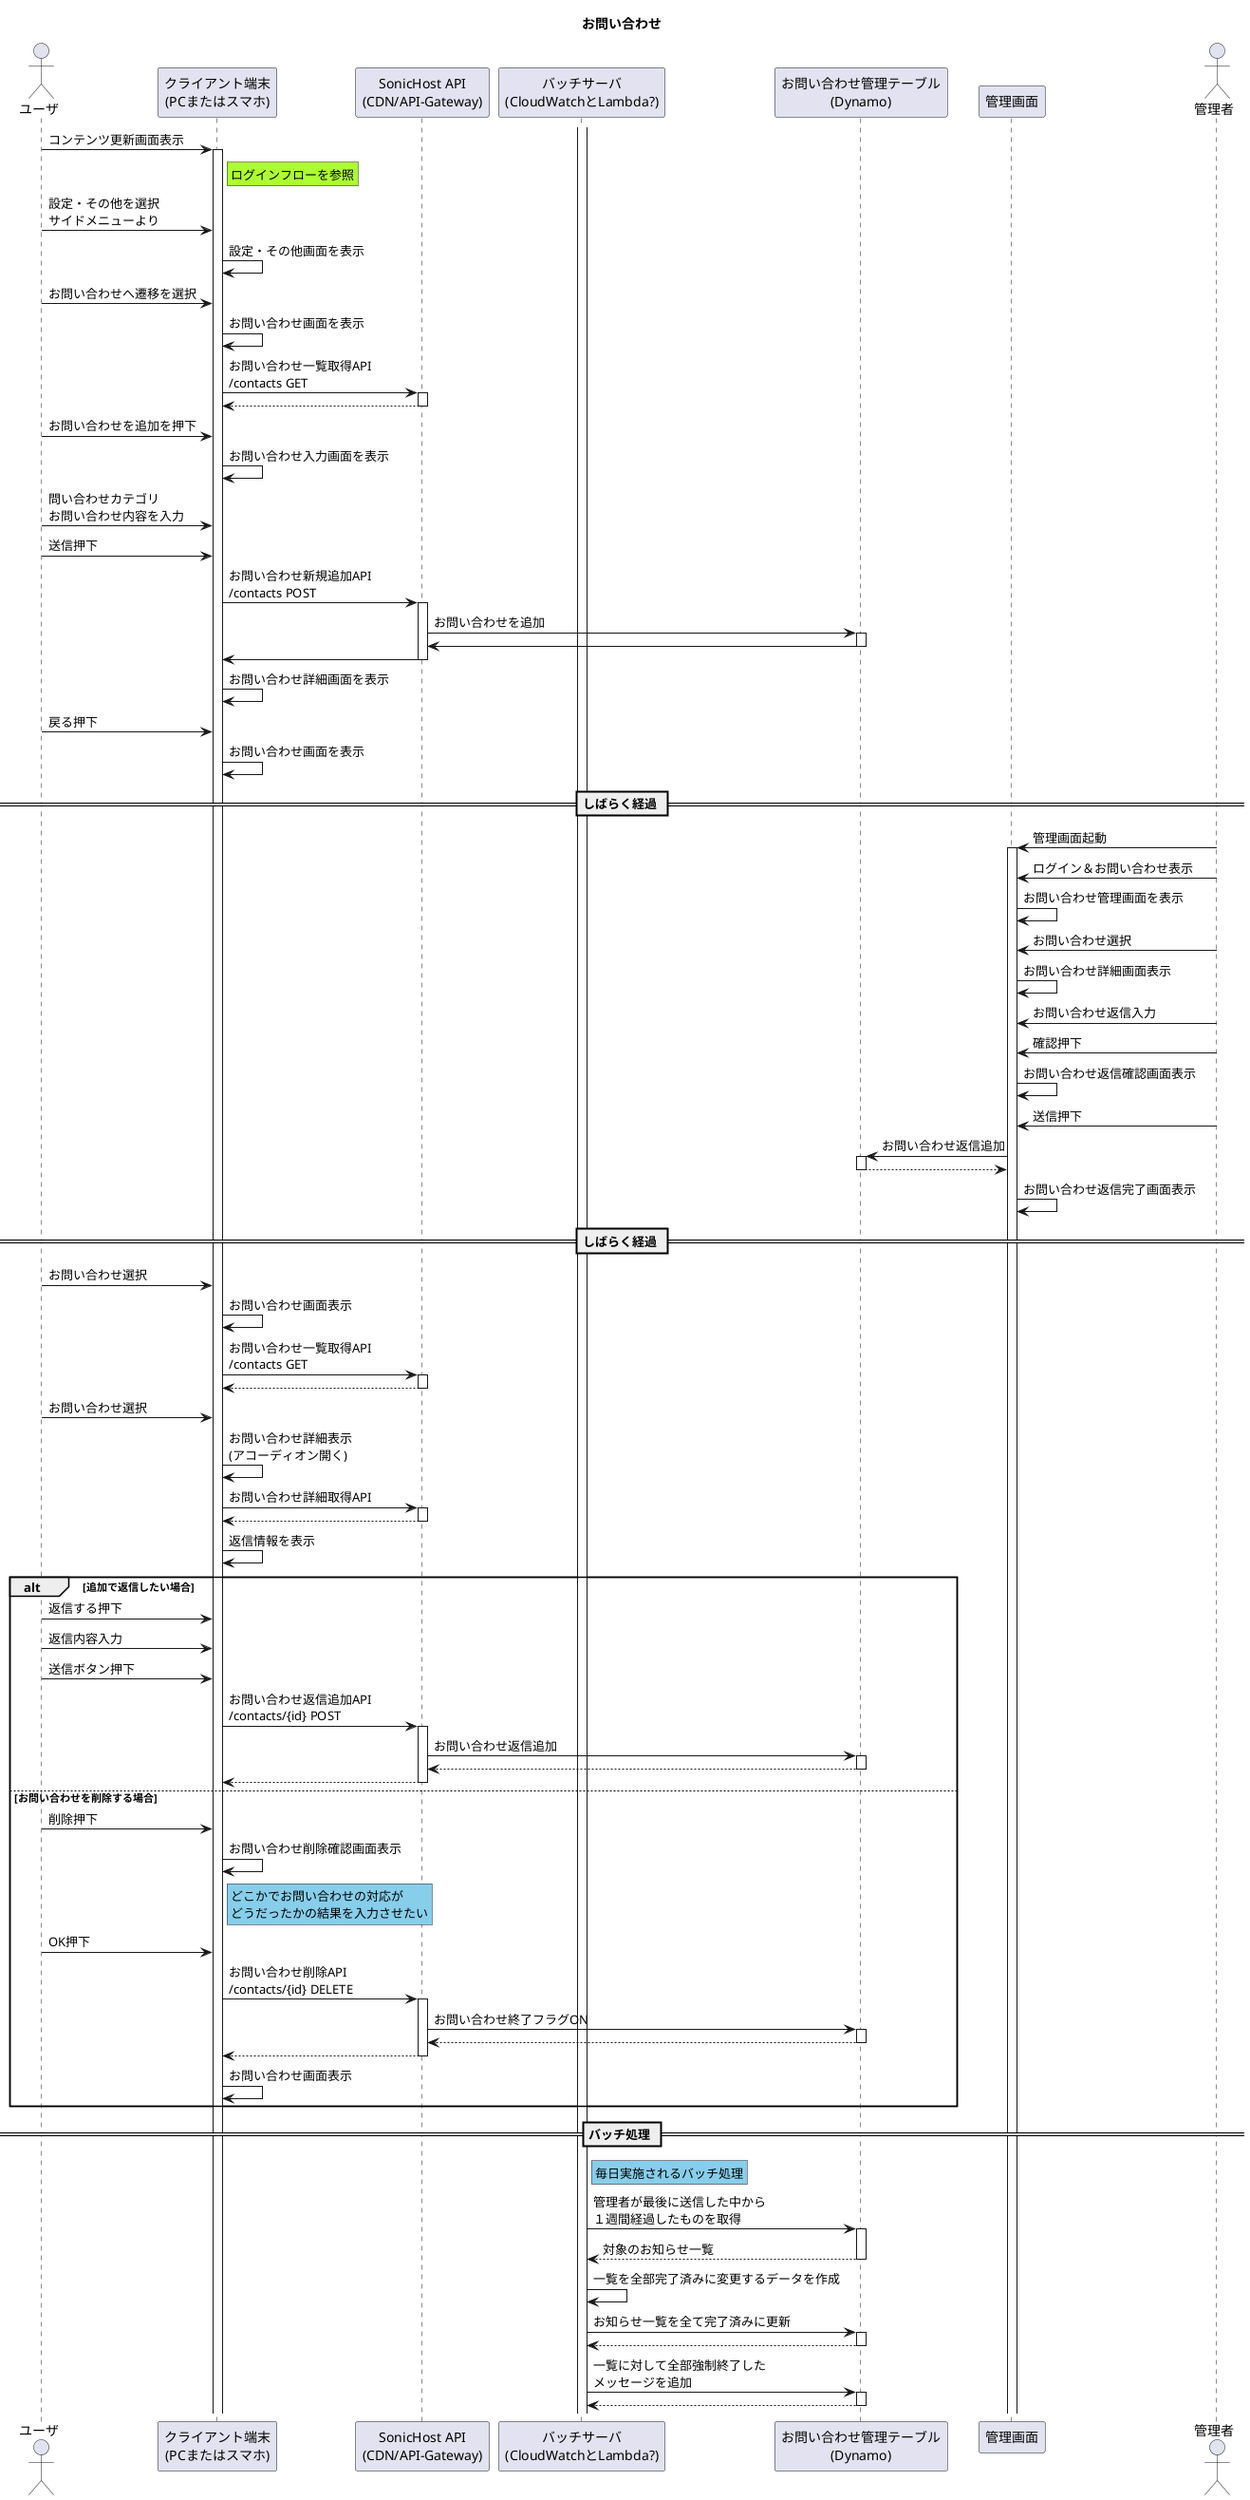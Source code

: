@startuml  お問い合わせ
title お問い合わせ

' アクター定義
actor "ユーザ" as user
participant "クライアント端末\n(PCまたはスマホ)" as device
participant "SonicHost API\n(CDN/API-Gateway)" as api

participant "バッチサーバ\n(CloudWatchとLambda?)" as batch

participant "お問い合わせ管理テーブル\n(Dynamo)" as dynamo
participant "管理画面" as adminApp
actor "管理者" as adminUser

user -> device ++: コンテンツ更新画面表示
rnote right of device #GreenYellow
    ログインフローを参照
end note
user -> device : 設定・その他を選択\nサイドメニューより
device -> device : 設定・その他画面を表示
user -> device : お問い合わせへ遷移を選択
device -> device : お問い合わせ画面を表示
device -> api ++ : お問い合わせ一覧取得API \n/contacts GET
device <-- api --
user -> device : お問い合わせを追加を押下
device -> device : お問い合わせ入力画面を表示
user -> device : 問い合わせカテゴリ\nお問い合わせ内容を入力
user -> device : 送信押下
device -> api ++ : お問い合わせ新規追加API \n/contacts POST
api -> dynamo ++ : お問い合わせを追加
api <- dynamo --
device <- api --
device -> device : お問い合わせ詳細画面を表示
user -> device : 戻る押下
device -> device : お問い合わせ画面を表示

== しばらく経過 ==

adminUser -> adminApp ++ : 管理画面起動
adminUser -> adminApp : ログイン＆お問い合わせ表示
adminApp -> adminApp : お問い合わせ管理画面を表示
adminUser -> adminApp : お問い合わせ選択
adminApp -> adminApp : お問い合わせ詳細画面表示
adminUser -> adminApp : お問い合わせ返信入力
adminUser -> adminApp : 確認押下
adminApp -> adminApp : お問い合わせ返信確認画面表示
adminUser -> adminApp : 送信押下
adminApp -> dynamo ++ : お問い合わせ返信追加
adminApp <-- dynamo -- 
adminApp -> adminApp : お問い合わせ返信完了画面表示

== しばらく経過 ==

user -> device : お問い合わせ選択
device -> device : お問い合わせ画面表示
device -> api ++ : お問い合わせ一覧取得API \n/contacts GET
device <-- api --
user -> device : お問い合わせ選択
device -> device : お問い合わせ詳細表示\n(アコーディオン開く)
device -> api ++ : お問い合わせ詳細取得API
device <-- api --
device -> device : 返信情報を表示
alt 追加で返信したい場合
    user -> device : 返信する押下
    user -> device : 返信内容入力   
    user -> device : 送信ボタン押下
    device -> api ++ : お問い合わせ返信追加API \n/contacts/{id} POST
    api -> dynamo ++ : お問い合わせ返信追加
    api <-- dynamo -- 
    device <-- api --
else お問い合わせを削除する場合
    user -> device : 削除押下
    device -> device : お問い合わせ削除確認画面表示
    rnote right of device #SkyBlue 
        どこかでお問い合わせの対応が
        どうだったかの結果を入力させたい
    end note
    user -> device : OK押下
    device -> api ++ : お問い合わせ削除API \n/contacts/{id} DELETE
    api -> dynamo ++ : お問い合わせ終了フラグON
    api <-- dynamo --
    device <-- api --
    device -> device : お問い合わせ画面表示
end

== バッチ処理 ==
rnote right of batch #SkyBlue
    毎日実施されるバッチ処理
end note
activate batch
batch -> dynamo ++ : 管理者が最後に送信した中から\n１週間経過したものを取得
batch <-- dynamo -- : 対象のお知らせ一覧
batch -> batch : 一覧を全部完了済みに変更するデータを作成
batch -> dynamo ++ : お知らせ一覧を全て完了済みに更新
batch <-- dynamo --
batch -> dynamo ++ : 一覧に対して全部強制終了した\nメッセージを追加
batch <-- dynamo --
